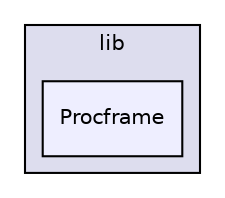 digraph "Procframe" {
  compound=true
  node [ fontsize="10", fontname="Helvetica"];
  edge [ labelfontsize="10", labelfontname="Helvetica"];
  subgraph clusterdir_9f13e7e48b1dae88d68f6e470b94897e {
    graph [ bgcolor="#ddddee", pencolor="black", label="lib" fontname="Helvetica", fontsize="10", URL="dir_9f13e7e48b1dae88d68f6e470b94897e.html"]
  dir_b7c4e04029f73e3b26002c9e92c21202 [shape=box, label="Procframe", style="filled", fillcolor="#eeeeff", pencolor="black", URL="dir_b7c4e04029f73e3b26002c9e92c21202.html"];
  }
}
